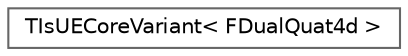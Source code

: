 digraph "Graphical Class Hierarchy"
{
 // INTERACTIVE_SVG=YES
 // LATEX_PDF_SIZE
  bgcolor="transparent";
  edge [fontname=Helvetica,fontsize=10,labelfontname=Helvetica,labelfontsize=10];
  node [fontname=Helvetica,fontsize=10,shape=box,height=0.2,width=0.4];
  rankdir="LR";
  Node0 [id="Node000000",label="TIsUECoreVariant\< FDualQuat4d \>",height=0.2,width=0.4,color="grey40", fillcolor="white", style="filled",URL="$de/d5a/structTIsUECoreVariant_3_01FDualQuat4d_01_4.html",tooltip=" "];
}
